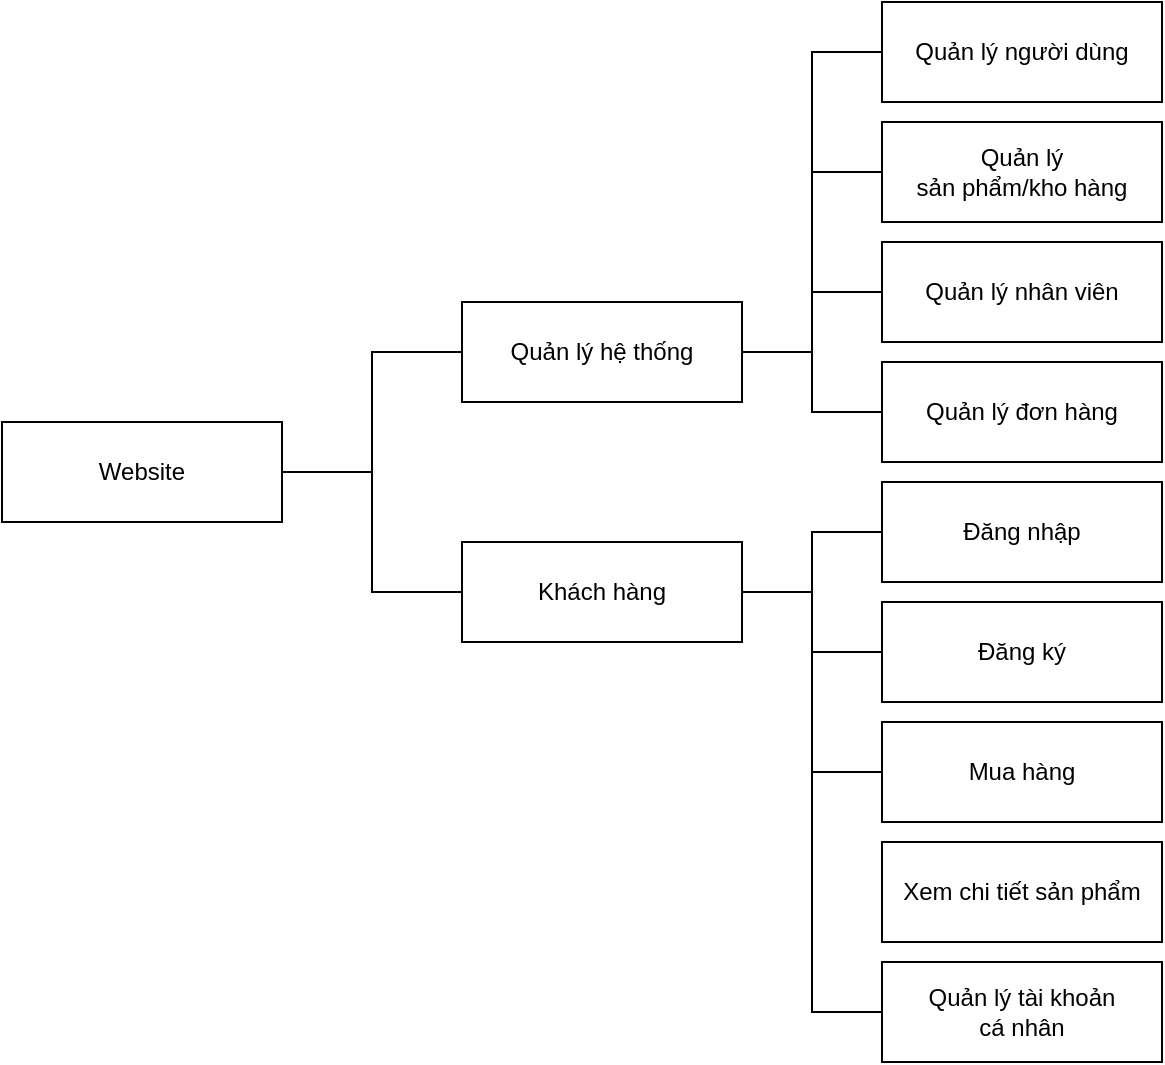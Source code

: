 <mxfile version="24.2.8" type="device" pages="3">
  <diagram name="Trang-1" id="8RCWZLDX7yIvCZntO1Pm">
    <mxGraphModel dx="1434" dy="780" grid="1" gridSize="10" guides="1" tooltips="1" connect="1" arrows="1" fold="1" page="1" pageScale="1" pageWidth="827" pageHeight="1169" math="0" shadow="0">
      <root>
        <mxCell id="0" />
        <mxCell id="1" parent="0" />
        <mxCell id="gC_cR8cKo6qcBt6G3Y6X-1" value="Website" style="rounded=0;whiteSpace=wrap;html=1;" vertex="1" parent="1">
          <mxGeometry x="60" y="300" width="140" height="50" as="geometry" />
        </mxCell>
        <mxCell id="gC_cR8cKo6qcBt6G3Y6X-2" value="" style="endArrow=none;html=1;rounded=0;exitX=1;exitY=0.5;exitDx=0;exitDy=0;edgeStyle=orthogonalEdgeStyle;entryX=0;entryY=0.5;entryDx=0;entryDy=0;" edge="1" parent="1" source="gC_cR8cKo6qcBt6G3Y6X-1" target="gC_cR8cKo6qcBt6G3Y6X-4">
          <mxGeometry width="50" height="50" relative="1" as="geometry">
            <mxPoint x="390" y="430" as="sourcePoint" />
            <mxPoint x="440" y="380" as="targetPoint" />
          </mxGeometry>
        </mxCell>
        <mxCell id="gC_cR8cKo6qcBt6G3Y6X-4" value="Quản lý hệ thống" style="rounded=0;whiteSpace=wrap;html=1;" vertex="1" parent="1">
          <mxGeometry x="290" y="240" width="140" height="50" as="geometry" />
        </mxCell>
        <mxCell id="gC_cR8cKo6qcBt6G3Y6X-5" value="Khách hàng" style="rounded=0;whiteSpace=wrap;html=1;" vertex="1" parent="1">
          <mxGeometry x="290" y="360" width="140" height="50" as="geometry" />
        </mxCell>
        <mxCell id="gC_cR8cKo6qcBt6G3Y6X-7" value="" style="endArrow=none;html=1;rounded=0;exitX=1;exitY=0.5;exitDx=0;exitDy=0;edgeStyle=orthogonalEdgeStyle;entryX=0;entryY=0.5;entryDx=0;entryDy=0;" edge="1" parent="1" source="gC_cR8cKo6qcBt6G3Y6X-1" target="gC_cR8cKo6qcBt6G3Y6X-5">
          <mxGeometry width="50" height="50" relative="1" as="geometry">
            <mxPoint x="190" y="440" as="sourcePoint" />
            <mxPoint x="280" y="370" as="targetPoint" />
          </mxGeometry>
        </mxCell>
        <mxCell id="gC_cR8cKo6qcBt6G3Y6X-9" value="Quản lý người dùng" style="rounded=0;whiteSpace=wrap;html=1;" vertex="1" parent="1">
          <mxGeometry x="500" y="90" width="140" height="50" as="geometry" />
        </mxCell>
        <mxCell id="gC_cR8cKo6qcBt6G3Y6X-10" value="Quản lý&lt;div&gt;sản phẩm/kho hàng&lt;/div&gt;" style="rounded=0;whiteSpace=wrap;html=1;" vertex="1" parent="1">
          <mxGeometry x="500" y="150" width="140" height="50" as="geometry" />
        </mxCell>
        <mxCell id="gC_cR8cKo6qcBt6G3Y6X-11" value="Quản lý nhân viên" style="rounded=0;whiteSpace=wrap;html=1;" vertex="1" parent="1">
          <mxGeometry x="500" y="210" width="140" height="50" as="geometry" />
        </mxCell>
        <mxCell id="gC_cR8cKo6qcBt6G3Y6X-12" value="Quản lý đơn hàng" style="rounded=0;whiteSpace=wrap;html=1;" vertex="1" parent="1">
          <mxGeometry x="500" y="270" width="140" height="50" as="geometry" />
        </mxCell>
        <mxCell id="gC_cR8cKo6qcBt6G3Y6X-13" value="" style="endArrow=none;html=1;rounded=0;exitX=1;exitY=0.5;exitDx=0;exitDy=0;edgeStyle=orthogonalEdgeStyle;entryX=0;entryY=0.5;entryDx=0;entryDy=0;" edge="1" parent="1" source="gC_cR8cKo6qcBt6G3Y6X-4" target="gC_cR8cKo6qcBt6G3Y6X-9">
          <mxGeometry width="50" height="50" relative="1" as="geometry">
            <mxPoint x="250" y="210" as="sourcePoint" />
            <mxPoint x="340" y="150" as="targetPoint" />
          </mxGeometry>
        </mxCell>
        <mxCell id="gC_cR8cKo6qcBt6G3Y6X-14" value="" style="endArrow=none;html=1;rounded=0;exitX=1;exitY=0.5;exitDx=0;exitDy=0;edgeStyle=orthogonalEdgeStyle;entryX=0;entryY=0.5;entryDx=0;entryDy=0;" edge="1" parent="1" source="gC_cR8cKo6qcBt6G3Y6X-4" target="gC_cR8cKo6qcBt6G3Y6X-10">
          <mxGeometry width="50" height="50" relative="1" as="geometry">
            <mxPoint x="379" y="250" as="sourcePoint" />
            <mxPoint x="449" y="70" as="targetPoint" />
          </mxGeometry>
        </mxCell>
        <mxCell id="gC_cR8cKo6qcBt6G3Y6X-15" value="" style="endArrow=none;html=1;rounded=0;exitX=1;exitY=0.5;exitDx=0;exitDy=0;edgeStyle=orthogonalEdgeStyle;entryX=0;entryY=0.5;entryDx=0;entryDy=0;" edge="1" parent="1" source="gC_cR8cKo6qcBt6G3Y6X-4" target="gC_cR8cKo6qcBt6G3Y6X-11">
          <mxGeometry width="50" height="50" relative="1" as="geometry">
            <mxPoint x="530" y="510" as="sourcePoint" />
            <mxPoint x="600" y="330" as="targetPoint" />
          </mxGeometry>
        </mxCell>
        <mxCell id="gC_cR8cKo6qcBt6G3Y6X-16" value="" style="endArrow=none;html=1;rounded=0;exitX=1;exitY=0.5;exitDx=0;exitDy=0;edgeStyle=orthogonalEdgeStyle;entryX=0;entryY=0.5;entryDx=0;entryDy=0;" edge="1" parent="1" source="gC_cR8cKo6qcBt6G3Y6X-4" target="gC_cR8cKo6qcBt6G3Y6X-12">
          <mxGeometry width="50" height="50" relative="1" as="geometry">
            <mxPoint x="450" y="400" as="sourcePoint" />
            <mxPoint x="520" y="340" as="targetPoint" />
          </mxGeometry>
        </mxCell>
        <mxCell id="gC_cR8cKo6qcBt6G3Y6X-17" value="Đăng nhập" style="rounded=0;whiteSpace=wrap;html=1;" vertex="1" parent="1">
          <mxGeometry x="500" y="330" width="140" height="50" as="geometry" />
        </mxCell>
        <mxCell id="gC_cR8cKo6qcBt6G3Y6X-18" value="Đăng ký" style="rounded=0;whiteSpace=wrap;html=1;" vertex="1" parent="1">
          <mxGeometry x="500" y="390" width="140" height="50" as="geometry" />
        </mxCell>
        <mxCell id="gC_cR8cKo6qcBt6G3Y6X-19" value="Mua hàng" style="rounded=0;whiteSpace=wrap;html=1;" vertex="1" parent="1">
          <mxGeometry x="500" y="450" width="140" height="50" as="geometry" />
        </mxCell>
        <mxCell id="gC_cR8cKo6qcBt6G3Y6X-20" value="Xem chi tiết sản phẩm" style="rounded=0;whiteSpace=wrap;html=1;" vertex="1" parent="1">
          <mxGeometry x="500" y="510" width="140" height="50" as="geometry" />
        </mxCell>
        <mxCell id="gC_cR8cKo6qcBt6G3Y6X-21" value="Quản lý tài khoản&lt;div&gt;cá nhân&lt;/div&gt;" style="rounded=0;whiteSpace=wrap;html=1;" vertex="1" parent="1">
          <mxGeometry x="500" y="570" width="140" height="50" as="geometry" />
        </mxCell>
        <mxCell id="gC_cR8cKo6qcBt6G3Y6X-22" value="" style="endArrow=none;html=1;rounded=0;exitX=1;exitY=0.5;exitDx=0;exitDy=0;edgeStyle=orthogonalEdgeStyle;entryX=0;entryY=0.5;entryDx=0;entryDy=0;" edge="1" parent="1" source="gC_cR8cKo6qcBt6G3Y6X-5" target="gC_cR8cKo6qcBt6G3Y6X-21">
          <mxGeometry width="50" height="50" relative="1" as="geometry">
            <mxPoint x="379" y="580" as="sourcePoint" />
            <mxPoint x="449" y="580" as="targetPoint" />
          </mxGeometry>
        </mxCell>
        <mxCell id="gC_cR8cKo6qcBt6G3Y6X-23" value="" style="endArrow=none;html=1;rounded=0;exitX=1;exitY=0.5;exitDx=0;exitDy=0;edgeStyle=orthogonalEdgeStyle;entryX=0;entryY=0.5;entryDx=0;entryDy=0;" edge="1" parent="1" source="gC_cR8cKo6qcBt6G3Y6X-5" target="gC_cR8cKo6qcBt6G3Y6X-19">
          <mxGeometry width="50" height="50" relative="1" as="geometry">
            <mxPoint x="370" y="400" as="sourcePoint" />
            <mxPoint x="440" y="640" as="targetPoint" />
          </mxGeometry>
        </mxCell>
        <mxCell id="gC_cR8cKo6qcBt6G3Y6X-26" value="" style="endArrow=none;html=1;rounded=0;exitX=1;exitY=0.5;exitDx=0;exitDy=0;edgeStyle=orthogonalEdgeStyle;entryX=0;entryY=0.5;entryDx=0;entryDy=0;" edge="1" parent="1" source="gC_cR8cKo6qcBt6G3Y6X-5" target="gC_cR8cKo6qcBt6G3Y6X-18">
          <mxGeometry width="50" height="50" relative="1" as="geometry">
            <mxPoint x="325" y="410" as="sourcePoint" />
            <mxPoint x="395" y="530" as="targetPoint" />
          </mxGeometry>
        </mxCell>
        <mxCell id="gC_cR8cKo6qcBt6G3Y6X-27" value="" style="endArrow=none;html=1;rounded=0;edgeStyle=orthogonalEdgeStyle;entryX=0;entryY=0.5;entryDx=0;entryDy=0;exitX=1;exitY=0.5;exitDx=0;exitDy=0;" edge="1" parent="1" source="gC_cR8cKo6qcBt6G3Y6X-5" target="gC_cR8cKo6qcBt6G3Y6X-17">
          <mxGeometry width="50" height="50" relative="1" as="geometry">
            <mxPoint x="520" y="330" as="sourcePoint" />
            <mxPoint x="430" y="520" as="targetPoint" />
          </mxGeometry>
        </mxCell>
      </root>
    </mxGraphModel>
  </diagram>
  <diagram id="KPmybGwrDlU28YHo814F" name="Trang-2">
    <mxGraphModel dx="1434" dy="780" grid="1" gridSize="10" guides="1" tooltips="1" connect="1" arrows="1" fold="1" page="1" pageScale="1" pageWidth="827" pageHeight="1169" math="0" shadow="0">
      <root>
        <mxCell id="0" />
        <mxCell id="1" parent="0" />
        <mxCell id="Ucoc956_RpenvGRoWMO--7" style="edgeStyle=orthogonalEdgeStyle;rounded=0;orthogonalLoop=1;jettySize=auto;html=1;" edge="1" parent="1" source="Ucoc956_RpenvGRoWMO--1" target="Ucoc956_RpenvGRoWMO--6">
          <mxGeometry relative="1" as="geometry" />
        </mxCell>
        <mxCell id="Ucoc956_RpenvGRoWMO--18" style="rounded=0;orthogonalLoop=1;jettySize=auto;html=1;" edge="1" parent="1" source="Ucoc956_RpenvGRoWMO--1" target="Ucoc956_RpenvGRoWMO--9">
          <mxGeometry relative="1" as="geometry" />
        </mxCell>
        <mxCell id="Ucoc956_RpenvGRoWMO--1" value="Admin" style="shape=umlActor;verticalLabelPosition=bottom;verticalAlign=top;html=1;outlineConnect=0;" vertex="1" parent="1">
          <mxGeometry x="90" y="330" width="30" height="60" as="geometry" />
        </mxCell>
        <mxCell id="Ucoc956_RpenvGRoWMO--6" value="Đăng nhập" style="ellipse;whiteSpace=wrap;html=1;" vertex="1" parent="1">
          <mxGeometry x="440" y="330" width="120" height="60" as="geometry" />
        </mxCell>
        <mxCell id="Ucoc956_RpenvGRoWMO--8" value="Quản lý người dùng" style="ellipse;whiteSpace=wrap;html=1;" vertex="1" parent="1">
          <mxGeometry x="190" y="160" width="120" height="60" as="geometry" />
        </mxCell>
        <mxCell id="Ucoc956_RpenvGRoWMO--9" value="Quản lý&lt;div&gt;sản phẩm/kho hàng&lt;/div&gt;" style="ellipse;whiteSpace=wrap;html=1;" vertex="1" parent="1">
          <mxGeometry x="200" y="270" width="120" height="60" as="geometry" />
        </mxCell>
        <mxCell id="Ucoc956_RpenvGRoWMO--10" value="Quản lý đơn hàng" style="ellipse;whiteSpace=wrap;html=1;" vertex="1" parent="1">
          <mxGeometry x="210" y="380" width="120" height="60" as="geometry" />
        </mxCell>
        <mxCell id="Ucoc956_RpenvGRoWMO--11" value="Quản lý nhân viên" style="ellipse;whiteSpace=wrap;html=1;" vertex="1" parent="1">
          <mxGeometry x="190" y="480" width="120" height="60" as="geometry" />
        </mxCell>
        <mxCell id="Ucoc956_RpenvGRoWMO--13" value="" style="endArrow=none;dashed=1;html=1;rounded=0;startArrow=open;startFill=0;" edge="1" parent="1" source="Ucoc956_RpenvGRoWMO--6" target="Ucoc956_RpenvGRoWMO--10">
          <mxGeometry width="50" height="50" relative="1" as="geometry">
            <mxPoint x="389" y="520" as="sourcePoint" />
            <mxPoint x="439" y="470" as="targetPoint" />
          </mxGeometry>
        </mxCell>
        <mxCell id="Ucoc956_RpenvGRoWMO--29" value="&lt;span style=&quot;font-size: 13px;&quot;&gt;&amp;lt;include&amp;gt;&lt;/span&gt;" style="edgeLabel;html=1;align=center;verticalAlign=middle;resizable=0;points=[];" vertex="1" connectable="0" parent="Ucoc956_RpenvGRoWMO--13">
          <mxGeometry x="0.254" y="1" relative="1" as="geometry">
            <mxPoint y="1" as="offset" />
          </mxGeometry>
        </mxCell>
        <mxCell id="Ucoc956_RpenvGRoWMO--14" value="" style="endArrow=none;dashed=1;html=1;rounded=0;startArrow=open;startFill=0;" edge="1" parent="1" source="Ucoc956_RpenvGRoWMO--6" target="Ucoc956_RpenvGRoWMO--11">
          <mxGeometry width="50" height="50" relative="1" as="geometry">
            <mxPoint x="413.87" y="489.69" as="sourcePoint" />
            <mxPoint x="353.87" y="531.69" as="targetPoint" />
          </mxGeometry>
        </mxCell>
        <mxCell id="Ucoc956_RpenvGRoWMO--27" value="&lt;span style=&quot;font-size: 13px;&quot;&gt;&amp;lt;include&amp;gt;&lt;/span&gt;" style="edgeLabel;html=1;align=center;verticalAlign=middle;resizable=0;points=[];" vertex="1" connectable="0" parent="Ucoc956_RpenvGRoWMO--14">
          <mxGeometry x="-0.405" y="4" relative="1" as="geometry">
            <mxPoint y="-1" as="offset" />
          </mxGeometry>
        </mxCell>
        <mxCell id="Ucoc956_RpenvGRoWMO--15" value="" style="endArrow=none;dashed=1;html=1;rounded=0;startArrow=open;startFill=0;" edge="1" parent="1" source="Ucoc956_RpenvGRoWMO--6" target="Ucoc956_RpenvGRoWMO--8">
          <mxGeometry width="50" height="50" relative="1" as="geometry">
            <mxPoint x="536.17" y="160.17" as="sourcePoint" />
            <mxPoint x="440.17" y="256.17" as="targetPoint" />
          </mxGeometry>
        </mxCell>
        <mxCell id="Ucoc956_RpenvGRoWMO--24" value="&lt;font style=&quot;font-size: 13px;&quot;&gt;&amp;lt;include&amp;gt;&lt;/font&gt;" style="edgeLabel;html=1;align=center;verticalAlign=middle;resizable=0;points=[];" vertex="1" connectable="0" parent="Ucoc956_RpenvGRoWMO--15">
          <mxGeometry x="0.196" y="-3" relative="1" as="geometry">
            <mxPoint as="offset" />
          </mxGeometry>
        </mxCell>
        <mxCell id="Ucoc956_RpenvGRoWMO--16" value="" style="endArrow=none;dashed=1;html=1;rounded=0;startArrow=open;startFill=0;" edge="1" parent="1" source="Ucoc956_RpenvGRoWMO--6" target="Ucoc956_RpenvGRoWMO--9">
          <mxGeometry width="50" height="50" relative="1" as="geometry">
            <mxPoint x="576.17" y="383.83" as="sourcePoint" />
            <mxPoint x="480.17" y="479.83" as="targetPoint" />
          </mxGeometry>
        </mxCell>
        <mxCell id="Ucoc956_RpenvGRoWMO--26" value="&lt;span style=&quot;font-size: 13px;&quot;&gt;&amp;lt;include&amp;gt;&lt;/span&gt;" style="edgeLabel;html=1;align=center;verticalAlign=middle;resizable=0;points=[];" vertex="1" connectable="0" parent="Ucoc956_RpenvGRoWMO--16">
          <mxGeometry x="-0.021" y="-1" relative="1" as="geometry">
            <mxPoint as="offset" />
          </mxGeometry>
        </mxCell>
        <mxCell id="Ucoc956_RpenvGRoWMO--19" style="rounded=0;orthogonalLoop=1;jettySize=auto;html=1;" edge="1" parent="1" source="Ucoc956_RpenvGRoWMO--1" target="Ucoc956_RpenvGRoWMO--11">
          <mxGeometry relative="1" as="geometry">
            <mxPoint x="50" y="605.63" as="sourcePoint" />
            <mxPoint x="143" y="569.63" as="targetPoint" />
          </mxGeometry>
        </mxCell>
        <mxCell id="Ucoc956_RpenvGRoWMO--20" style="rounded=0;orthogonalLoop=1;jettySize=auto;html=1;" edge="1" parent="1" source="Ucoc956_RpenvGRoWMO--1" target="Ucoc956_RpenvGRoWMO--10">
          <mxGeometry relative="1" as="geometry">
            <mxPoint x="50" y="420.48" as="sourcePoint" />
            <mxPoint x="154" y="527.48" as="targetPoint" />
          </mxGeometry>
        </mxCell>
        <mxCell id="Ucoc956_RpenvGRoWMO--21" style="rounded=0;orthogonalLoop=1;jettySize=auto;html=1;" edge="1" parent="1" source="Ucoc956_RpenvGRoWMO--1" target="Ucoc956_RpenvGRoWMO--8">
          <mxGeometry relative="1" as="geometry">
            <mxPoint x="70" y="285.63" as="sourcePoint" />
            <mxPoint x="163" y="249.63" as="targetPoint" />
          </mxGeometry>
        </mxCell>
        <mxCell id="Ucoc956_RpenvGRoWMO--40" style="rounded=0;orthogonalLoop=1;jettySize=auto;html=1;" edge="1" parent="1" source="Ucoc956_RpenvGRoWMO--30" target="Ucoc956_RpenvGRoWMO--37">
          <mxGeometry relative="1" as="geometry" />
        </mxCell>
        <mxCell id="Ucoc956_RpenvGRoWMO--30" value="Actor" style="shape=umlActor;verticalLabelPosition=bottom;verticalAlign=top;html=1;outlineConnect=0;" vertex="1" parent="1">
          <mxGeometry x="960" y="330" width="30" height="60" as="geometry" />
        </mxCell>
        <mxCell id="Ucoc956_RpenvGRoWMO--32" value="Đăng nhập" style="ellipse;whiteSpace=wrap;html=1;" vertex="1" parent="1">
          <mxGeometry x="790" y="480" width="120" height="60" as="geometry" />
        </mxCell>
        <mxCell id="Ucoc956_RpenvGRoWMO--33" value="Đăng ký" style="ellipse;whiteSpace=wrap;html=1;" vertex="1" parent="1">
          <mxGeometry x="680" y="570" width="120" height="60" as="geometry" />
        </mxCell>
        <mxCell id="Ucoc956_RpenvGRoWMO--34" value="" style="endArrow=none;dashed=1;html=1;rounded=0;startArrow=open;startFill=0;exitX=0.642;exitY=0.067;exitDx=0;exitDy=0;exitPerimeter=0;" edge="1" parent="1" source="Ucoc956_RpenvGRoWMO--33" target="Ucoc956_RpenvGRoWMO--32">
          <mxGeometry width="50" height="50" relative="1" as="geometry">
            <mxPoint x="723.0" y="410" as="sourcePoint" />
            <mxPoint x="550.0" y="514" as="targetPoint" />
          </mxGeometry>
        </mxCell>
        <mxCell id="Ucoc956_RpenvGRoWMO--35" value="&lt;span style=&quot;font-size: 13px;&quot;&gt;&amp;lt;include&amp;gt;&lt;/span&gt;" style="edgeLabel;html=1;align=center;verticalAlign=middle;resizable=0;points=[];" vertex="1" connectable="0" parent="Ucoc956_RpenvGRoWMO--34">
          <mxGeometry x="-0.405" y="4" relative="1" as="geometry">
            <mxPoint x="18" y="-9" as="offset" />
          </mxGeometry>
        </mxCell>
        <mxCell id="Ucoc956_RpenvGRoWMO--36" style="rounded=0;orthogonalLoop=1;jettySize=auto;html=1;" edge="1" parent="1" source="Ucoc956_RpenvGRoWMO--30" target="Ucoc956_RpenvGRoWMO--32">
          <mxGeometry relative="1" as="geometry">
            <mxPoint x="730" y="409.5" as="sourcePoint" />
            <mxPoint x="1050" y="409.5" as="targetPoint" />
          </mxGeometry>
        </mxCell>
        <mxCell id="Ucoc956_RpenvGRoWMO--37" value="Mua hàng" style="ellipse;whiteSpace=wrap;html=1;" vertex="1" parent="1">
          <mxGeometry x="780" y="360" width="120" height="60" as="geometry" />
        </mxCell>
        <mxCell id="Ucoc956_RpenvGRoWMO--38" value="Xem chi tiết&lt;div&gt;sản phẩm&lt;/div&gt;" style="ellipse;whiteSpace=wrap;html=1;" vertex="1" parent="1">
          <mxGeometry x="770" y="240" width="120" height="60" as="geometry" />
        </mxCell>
        <mxCell id="Ucoc956_RpenvGRoWMO--39" value="Quản lý&lt;div&gt;tài khoản cá nhân&lt;/div&gt;" style="ellipse;whiteSpace=wrap;html=1;" vertex="1" parent="1">
          <mxGeometry x="640" y="300" width="120" height="60" as="geometry" />
        </mxCell>
        <mxCell id="Ucoc956_RpenvGRoWMO--41" style="rounded=0;orthogonalLoop=1;jettySize=auto;html=1;" edge="1" parent="1" source="Ucoc956_RpenvGRoWMO--30" target="Ucoc956_RpenvGRoWMO--38">
          <mxGeometry relative="1" as="geometry">
            <mxPoint x="963.24" y="300.43" as="sourcePoint" />
            <mxPoint x="860.24" y="317.43" as="targetPoint" />
          </mxGeometry>
        </mxCell>
        <mxCell id="Ucoc956_RpenvGRoWMO--42" style="rounded=0;orthogonalLoop=1;jettySize=auto;html=1;" edge="1" parent="1" source="Ucoc956_RpenvGRoWMO--30" target="Ucoc956_RpenvGRoWMO--39">
          <mxGeometry relative="1" as="geometry">
            <mxPoint x="1007" y="302.08" as="sourcePoint" />
            <mxPoint x="880" y="240.08" as="targetPoint" />
          </mxGeometry>
        </mxCell>
        <mxCell id="Ucoc956_RpenvGRoWMO--44" value="" style="endArrow=none;dashed=1;html=1;rounded=0;startArrow=open;startFill=0;" edge="1" parent="1" source="Ucoc956_RpenvGRoWMO--32" target="Ucoc956_RpenvGRoWMO--37">
          <mxGeometry width="50" height="50" relative="1" as="geometry">
            <mxPoint x="789.52" y="390" as="sourcePoint" />
            <mxPoint x="616.52" y="494" as="targetPoint" />
          </mxGeometry>
        </mxCell>
        <mxCell id="Ucoc956_RpenvGRoWMO--45" value="&lt;span style=&quot;font-size: 13px;&quot;&gt;&amp;lt;include&amp;gt;&lt;/span&gt;" style="edgeLabel;html=1;align=center;verticalAlign=middle;resizable=0;points=[];" vertex="1" connectable="0" parent="Ucoc956_RpenvGRoWMO--44">
          <mxGeometry x="-0.405" y="4" relative="1" as="geometry">
            <mxPoint x="-6" y="-24" as="offset" />
          </mxGeometry>
        </mxCell>
        <mxCell id="Ucoc956_RpenvGRoWMO--46" value="" style="endArrow=none;dashed=1;html=1;rounded=0;startArrow=open;startFill=0;" edge="1" parent="1" source="Ucoc956_RpenvGRoWMO--32" target="Ucoc956_RpenvGRoWMO--39">
          <mxGeometry width="50" height="50" relative="1" as="geometry">
            <mxPoint x="735.5" y="480.03" as="sourcePoint" />
            <mxPoint x="729.5" y="420.03" as="targetPoint" />
          </mxGeometry>
        </mxCell>
        <mxCell id="Ucoc956_RpenvGRoWMO--47" value="&lt;span style=&quot;font-size: 13px;&quot;&gt;&amp;lt;include&amp;gt;&lt;/span&gt;" style="edgeLabel;html=1;align=center;verticalAlign=middle;resizable=0;points=[];" vertex="1" connectable="0" parent="Ucoc956_RpenvGRoWMO--46">
          <mxGeometry x="-0.405" y="4" relative="1" as="geometry">
            <mxPoint x="-6" y="-24" as="offset" />
          </mxGeometry>
        </mxCell>
      </root>
    </mxGraphModel>
  </diagram>
  <diagram id="6-FP8SL0POXYvnyLqCaq" name="Trang-3">
    <mxGraphModel dx="1434" dy="1949" grid="1" gridSize="10" guides="1" tooltips="1" connect="1" arrows="1" fold="1" page="1" pageScale="1" pageWidth="827" pageHeight="1169" math="0" shadow="0">
      <root>
        <mxCell id="0" />
        <mxCell id="1" parent="0" />
        <mxCell id="41JamVcmdNaZfCYakdny-1" style="edgeStyle=orthogonalEdgeStyle;rounded=0;orthogonalLoop=1;jettySize=auto;html=1;" edge="1" parent="1" source="41JamVcmdNaZfCYakdny-3" target="41JamVcmdNaZfCYakdny-4">
          <mxGeometry relative="1" as="geometry" />
        </mxCell>
        <mxCell id="41JamVcmdNaZfCYakdny-2" style="rounded=0;orthogonalLoop=1;jettySize=auto;html=1;" edge="1" parent="1" source="41JamVcmdNaZfCYakdny-3" target="41JamVcmdNaZfCYakdny-6">
          <mxGeometry relative="1" as="geometry" />
        </mxCell>
        <mxCell id="41JamVcmdNaZfCYakdny-3" value="Admin" style="shape=umlActor;verticalLabelPosition=bottom;verticalAlign=top;html=1;outlineConnect=0;" vertex="1" parent="1">
          <mxGeometry x="90" y="330" width="30" height="60" as="geometry" />
        </mxCell>
        <mxCell id="41JamVcmdNaZfCYakdny-4" value="Đăng nhập" style="ellipse;whiteSpace=wrap;html=1;" vertex="1" parent="1">
          <mxGeometry x="680" y="330" width="120" height="60" as="geometry" />
        </mxCell>
        <mxCell id="41JamVcmdNaZfCYakdny-5" value="Quản lý người dùng" style="ellipse;whiteSpace=wrap;html=1;" vertex="1" parent="1">
          <mxGeometry x="220" y="100" width="120" height="60" as="geometry" />
        </mxCell>
        <mxCell id="41JamVcmdNaZfCYakdny-6" value="Quản lý&lt;div&gt;sản phẩm/kho hàng&lt;/div&gt;" style="ellipse;whiteSpace=wrap;html=1;" vertex="1" parent="1">
          <mxGeometry x="264" y="180" width="120" height="60" as="geometry" />
        </mxCell>
        <mxCell id="41JamVcmdNaZfCYakdny-7" value="Quản lý đơn hàng" style="ellipse;whiteSpace=wrap;html=1;" vertex="1" parent="1">
          <mxGeometry x="295" y="490" width="120" height="60" as="geometry" />
        </mxCell>
        <mxCell id="41JamVcmdNaZfCYakdny-8" value="Quản lý nhân viên" style="ellipse;whiteSpace=wrap;html=1;" vertex="1" parent="1">
          <mxGeometry x="278" y="570" width="120" height="60" as="geometry" />
        </mxCell>
        <mxCell id="41JamVcmdNaZfCYakdny-9" value="" style="endArrow=none;dashed=1;html=1;rounded=0;startArrow=open;startFill=0;" edge="1" parent="1" source="41JamVcmdNaZfCYakdny-4" target="41JamVcmdNaZfCYakdny-7">
          <mxGeometry width="50" height="50" relative="1" as="geometry">
            <mxPoint x="389" y="520" as="sourcePoint" />
            <mxPoint x="439" y="470" as="targetPoint" />
          </mxGeometry>
        </mxCell>
        <mxCell id="41JamVcmdNaZfCYakdny-10" value="&lt;span style=&quot;font-size: 13px;&quot;&gt;&amp;lt;include&amp;gt;&lt;/span&gt;" style="edgeLabel;html=1;align=center;verticalAlign=middle;resizable=0;points=[];" vertex="1" connectable="0" parent="41JamVcmdNaZfCYakdny-9">
          <mxGeometry x="0.254" y="1" relative="1" as="geometry">
            <mxPoint y="1" as="offset" />
          </mxGeometry>
        </mxCell>
        <mxCell id="41JamVcmdNaZfCYakdny-11" value="" style="endArrow=none;dashed=1;html=1;rounded=0;startArrow=open;startFill=0;" edge="1" parent="1" source="41JamVcmdNaZfCYakdny-4" target="41JamVcmdNaZfCYakdny-8">
          <mxGeometry width="50" height="50" relative="1" as="geometry">
            <mxPoint x="413.87" y="489.69" as="sourcePoint" />
            <mxPoint x="353.87" y="531.69" as="targetPoint" />
          </mxGeometry>
        </mxCell>
        <mxCell id="41JamVcmdNaZfCYakdny-12" value="&lt;span style=&quot;font-size: 13px;&quot;&gt;&amp;lt;include&amp;gt;&lt;/span&gt;" style="edgeLabel;html=1;align=center;verticalAlign=middle;resizable=0;points=[];" vertex="1" connectable="0" parent="41JamVcmdNaZfCYakdny-11">
          <mxGeometry x="-0.405" y="4" relative="1" as="geometry">
            <mxPoint y="-1" as="offset" />
          </mxGeometry>
        </mxCell>
        <mxCell id="41JamVcmdNaZfCYakdny-13" value="" style="endArrow=none;dashed=1;html=1;rounded=0;startArrow=open;startFill=0;" edge="1" parent="1" source="41JamVcmdNaZfCYakdny-4" target="41JamVcmdNaZfCYakdny-5">
          <mxGeometry width="50" height="50" relative="1" as="geometry">
            <mxPoint x="536.17" y="160.17" as="sourcePoint" />
            <mxPoint x="440.17" y="256.17" as="targetPoint" />
          </mxGeometry>
        </mxCell>
        <mxCell id="41JamVcmdNaZfCYakdny-14" value="&lt;font style=&quot;font-size: 13px;&quot;&gt;&amp;lt;include&amp;gt;&lt;/font&gt;" style="edgeLabel;html=1;align=center;verticalAlign=middle;resizable=0;points=[];" vertex="1" connectable="0" parent="41JamVcmdNaZfCYakdny-13">
          <mxGeometry x="0.196" y="-3" relative="1" as="geometry">
            <mxPoint as="offset" />
          </mxGeometry>
        </mxCell>
        <mxCell id="41JamVcmdNaZfCYakdny-15" value="" style="endArrow=none;dashed=1;html=1;rounded=0;startArrow=open;startFill=0;" edge="1" parent="1" source="41JamVcmdNaZfCYakdny-4" target="41JamVcmdNaZfCYakdny-6">
          <mxGeometry width="50" height="50" relative="1" as="geometry">
            <mxPoint x="576.17" y="383.83" as="sourcePoint" />
            <mxPoint x="480.17" y="479.83" as="targetPoint" />
          </mxGeometry>
        </mxCell>
        <mxCell id="41JamVcmdNaZfCYakdny-16" value="&lt;span style=&quot;font-size: 13px;&quot;&gt;&amp;lt;include&amp;gt;&lt;/span&gt;" style="edgeLabel;html=1;align=center;verticalAlign=middle;resizable=0;points=[];" vertex="1" connectable="0" parent="41JamVcmdNaZfCYakdny-15">
          <mxGeometry x="-0.021" y="-1" relative="1" as="geometry">
            <mxPoint as="offset" />
          </mxGeometry>
        </mxCell>
        <mxCell id="41JamVcmdNaZfCYakdny-17" style="rounded=0;orthogonalLoop=1;jettySize=auto;html=1;" edge="1" parent="1" source="41JamVcmdNaZfCYakdny-3" target="41JamVcmdNaZfCYakdny-8">
          <mxGeometry relative="1" as="geometry">
            <mxPoint x="50" y="605.63" as="sourcePoint" />
            <mxPoint x="143" y="569.63" as="targetPoint" />
          </mxGeometry>
        </mxCell>
        <mxCell id="41JamVcmdNaZfCYakdny-18" style="rounded=0;orthogonalLoop=1;jettySize=auto;html=1;" edge="1" parent="1" source="41JamVcmdNaZfCYakdny-3" target="41JamVcmdNaZfCYakdny-7">
          <mxGeometry relative="1" as="geometry">
            <mxPoint x="50" y="420.48" as="sourcePoint" />
            <mxPoint x="154" y="527.48" as="targetPoint" />
          </mxGeometry>
        </mxCell>
        <mxCell id="41JamVcmdNaZfCYakdny-19" style="rounded=0;orthogonalLoop=1;jettySize=auto;html=1;" edge="1" parent="1" source="41JamVcmdNaZfCYakdny-3" target="41JamVcmdNaZfCYakdny-5">
          <mxGeometry relative="1" as="geometry">
            <mxPoint x="70" y="285.63" as="sourcePoint" />
            <mxPoint x="163" y="249.63" as="targetPoint" />
          </mxGeometry>
        </mxCell>
        <mxCell id="41JamVcmdNaZfCYakdny-21" value="Thêm" style="ellipse;whiteSpace=wrap;html=1;" vertex="1" parent="1">
          <mxGeometry x="230" y="290" width="80" height="40" as="geometry" />
        </mxCell>
        <mxCell id="41JamVcmdNaZfCYakdny-22" value="Sửa" style="ellipse;whiteSpace=wrap;html=1;" vertex="1" parent="1">
          <mxGeometry x="320" y="310" width="80" height="40" as="geometry" />
        </mxCell>
        <mxCell id="41JamVcmdNaZfCYakdny-23" value="Xóa" style="ellipse;whiteSpace=wrap;html=1;" vertex="1" parent="1">
          <mxGeometry x="394" y="270" width="80" height="40" as="geometry" />
        </mxCell>
        <mxCell id="41JamVcmdNaZfCYakdny-26" value="Thêm" style="ellipse;whiteSpace=wrap;html=1;" vertex="1" parent="1">
          <mxGeometry x="240" y="370" width="80" height="40" as="geometry" />
        </mxCell>
        <mxCell id="41JamVcmdNaZfCYakdny-29" value="Sửa" style="ellipse;whiteSpace=wrap;html=1;" vertex="1" parent="1">
          <mxGeometry x="344" y="370" width="80" height="40" as="geometry" />
        </mxCell>
        <mxCell id="41JamVcmdNaZfCYakdny-30" value="Xóa" style="ellipse;whiteSpace=wrap;html=1;" vertex="1" parent="1">
          <mxGeometry x="430" y="390" width="80" height="40" as="geometry" />
        </mxCell>
        <mxCell id="41JamVcmdNaZfCYakdny-31" value="" style="endArrow=none;dashed=1;html=1;rounded=0;startArrow=open;startFill=0;" edge="1" parent="1" source="41JamVcmdNaZfCYakdny-7" target="41JamVcmdNaZfCYakdny-30">
          <mxGeometry width="50" height="50" relative="1" as="geometry">
            <mxPoint x="787.62" y="501.27" as="sourcePoint" />
            <mxPoint x="469.62" y="667.27" as="targetPoint" />
          </mxGeometry>
        </mxCell>
        <mxCell id="41JamVcmdNaZfCYakdny-32" value="&lt;span style=&quot;font-size: 13px;&quot;&gt;&amp;lt;extend&amp;gt;&lt;/span&gt;" style="edgeLabel;html=1;align=center;verticalAlign=middle;resizable=0;points=[];" vertex="1" connectable="0" parent="41JamVcmdNaZfCYakdny-31">
          <mxGeometry x="0.254" y="1" relative="1" as="geometry">
            <mxPoint y="1" as="offset" />
          </mxGeometry>
        </mxCell>
        <mxCell id="41JamVcmdNaZfCYakdny-33" value="" style="endArrow=none;dashed=1;html=1;rounded=0;startArrow=open;startFill=0;" edge="1" parent="1" source="41JamVcmdNaZfCYakdny-7" target="41JamVcmdNaZfCYakdny-29">
          <mxGeometry width="50" height="50" relative="1" as="geometry">
            <mxPoint x="299.68" y="543.43" as="sourcePoint" />
            <mxPoint x="382.68" y="440.43" as="targetPoint" />
          </mxGeometry>
        </mxCell>
        <mxCell id="41JamVcmdNaZfCYakdny-34" value="&lt;span style=&quot;font-size: 13px;&quot;&gt;&amp;lt;extend&amp;gt;&lt;/span&gt;" style="edgeLabel;html=1;align=center;verticalAlign=middle;resizable=0;points=[];" vertex="1" connectable="0" parent="41JamVcmdNaZfCYakdny-33">
          <mxGeometry x="0.254" y="1" relative="1" as="geometry">
            <mxPoint y="1" as="offset" />
          </mxGeometry>
        </mxCell>
        <mxCell id="41JamVcmdNaZfCYakdny-35" value="" style="endArrow=none;dashed=1;html=1;rounded=0;startArrow=open;startFill=0;" edge="1" parent="1" source="41JamVcmdNaZfCYakdny-7" target="41JamVcmdNaZfCYakdny-26">
          <mxGeometry width="50" height="50" relative="1" as="geometry">
            <mxPoint x="308" y="540.1" as="sourcePoint" />
            <mxPoint x="332" y="420.1" as="targetPoint" />
          </mxGeometry>
        </mxCell>
        <mxCell id="41JamVcmdNaZfCYakdny-36" value="&lt;span style=&quot;font-size: 13px;&quot;&gt;&amp;lt;extend&amp;gt;&lt;/span&gt;" style="edgeLabel;html=1;align=center;verticalAlign=middle;resizable=0;points=[];" vertex="1" connectable="0" parent="41JamVcmdNaZfCYakdny-35">
          <mxGeometry x="0.254" y="1" relative="1" as="geometry">
            <mxPoint y="1" as="offset" />
          </mxGeometry>
        </mxCell>
        <mxCell id="41JamVcmdNaZfCYakdny-37" value="" style="endArrow=none;dashed=1;html=1;rounded=0;startArrow=open;startFill=0;" edge="1" parent="1" source="41JamVcmdNaZfCYakdny-6" target="41JamVcmdNaZfCYakdny-21">
          <mxGeometry width="50" height="50" relative="1" as="geometry">
            <mxPoint x="119.96" y="511.41" as="sourcePoint" />
            <mxPoint x="69.96" y="390.41" as="targetPoint" />
          </mxGeometry>
        </mxCell>
        <mxCell id="41JamVcmdNaZfCYakdny-38" value="&lt;span style=&quot;font-size: 13px;&quot;&gt;&amp;lt;extend&amp;gt;&lt;/span&gt;" style="edgeLabel;html=1;align=center;verticalAlign=middle;resizable=0;points=[];" vertex="1" connectable="0" parent="41JamVcmdNaZfCYakdny-37">
          <mxGeometry x="0.254" y="1" relative="1" as="geometry">
            <mxPoint y="1" as="offset" />
          </mxGeometry>
        </mxCell>
        <mxCell id="41JamVcmdNaZfCYakdny-39" value="" style="endArrow=none;dashed=1;html=1;rounded=0;startArrow=open;startFill=0;" edge="1" parent="1" source="41JamVcmdNaZfCYakdny-6" target="41JamVcmdNaZfCYakdny-23">
          <mxGeometry width="50" height="50" relative="1" as="geometry">
            <mxPoint x="90" y="511" as="sourcePoint" />
            <mxPoint x="40.0" y="390" as="targetPoint" />
          </mxGeometry>
        </mxCell>
        <mxCell id="41JamVcmdNaZfCYakdny-40" value="&lt;span style=&quot;font-size: 13px;&quot;&gt;&amp;lt;extend&amp;gt;&lt;/span&gt;" style="edgeLabel;html=1;align=center;verticalAlign=middle;resizable=0;points=[];" vertex="1" connectable="0" parent="41JamVcmdNaZfCYakdny-39">
          <mxGeometry x="0.254" y="1" relative="1" as="geometry">
            <mxPoint y="1" as="offset" />
          </mxGeometry>
        </mxCell>
        <mxCell id="41JamVcmdNaZfCYakdny-43" value="" style="endArrow=none;dashed=1;html=1;rounded=0;startArrow=open;startFill=0;" edge="1" parent="1" source="41JamVcmdNaZfCYakdny-6" target="41JamVcmdNaZfCYakdny-22">
          <mxGeometry width="50" height="50" relative="1" as="geometry">
            <mxPoint x="80" y="600" as="sourcePoint" />
            <mxPoint x="30.0" y="479" as="targetPoint" />
          </mxGeometry>
        </mxCell>
        <mxCell id="41JamVcmdNaZfCYakdny-44" value="&lt;span style=&quot;font-size: 13px;&quot;&gt;&amp;lt;extend&amp;gt;&lt;/span&gt;" style="edgeLabel;html=1;align=center;verticalAlign=middle;resizable=0;points=[];" vertex="1" connectable="0" parent="41JamVcmdNaZfCYakdny-43">
          <mxGeometry x="0.254" y="1" relative="1" as="geometry">
            <mxPoint y="1" as="offset" />
          </mxGeometry>
        </mxCell>
        <mxCell id="41JamVcmdNaZfCYakdny-45" value="Thêm" style="ellipse;whiteSpace=wrap;html=1;" vertex="1" parent="1">
          <mxGeometry x="120" y="10" width="80" height="40" as="geometry" />
        </mxCell>
        <mxCell id="41JamVcmdNaZfCYakdny-46" value="Sửa" style="ellipse;whiteSpace=wrap;html=1;" vertex="1" parent="1">
          <mxGeometry x="190" y="-40" width="80" height="40" as="geometry" />
        </mxCell>
        <mxCell id="41JamVcmdNaZfCYakdny-47" value="Xóa" style="ellipse;whiteSpace=wrap;html=1;" vertex="1" parent="1">
          <mxGeometry x="284" y="-10" width="80" height="40" as="geometry" />
        </mxCell>
        <mxCell id="41JamVcmdNaZfCYakdny-48" value="" style="endArrow=none;dashed=1;html=1;rounded=0;startArrow=open;startFill=0;" edge="1" parent="1" source="41JamVcmdNaZfCYakdny-5" target="41JamVcmdNaZfCYakdny-45">
          <mxGeometry width="50" height="50" relative="1" as="geometry">
            <mxPoint x="424.92" y="-66.12" as="sourcePoint" />
            <mxPoint x="399.92" y="13.88" as="targetPoint" />
          </mxGeometry>
        </mxCell>
        <mxCell id="41JamVcmdNaZfCYakdny-49" value="&lt;span style=&quot;font-size: 13px;&quot;&gt;&amp;lt;extend&amp;gt;&lt;/span&gt;" style="edgeLabel;html=1;align=center;verticalAlign=middle;resizable=0;points=[];" vertex="1" connectable="0" parent="41JamVcmdNaZfCYakdny-48">
          <mxGeometry x="0.254" y="1" relative="1" as="geometry">
            <mxPoint y="1" as="offset" />
          </mxGeometry>
        </mxCell>
        <mxCell id="41JamVcmdNaZfCYakdny-50" value="" style="endArrow=none;dashed=1;html=1;rounded=0;startArrow=open;startFill=0;" edge="1" parent="1" source="41JamVcmdNaZfCYakdny-5" target="41JamVcmdNaZfCYakdny-46">
          <mxGeometry width="50" height="50" relative="1" as="geometry">
            <mxPoint x="443.92" y="-66.12" as="sourcePoint" />
            <mxPoint x="476.92" y="33.88" as="targetPoint" />
          </mxGeometry>
        </mxCell>
        <mxCell id="41JamVcmdNaZfCYakdny-51" value="&lt;span style=&quot;font-size: 13px;&quot;&gt;&amp;lt;extend&amp;gt;&lt;/span&gt;" style="edgeLabel;html=1;align=center;verticalAlign=middle;resizable=0;points=[];" vertex="1" connectable="0" parent="41JamVcmdNaZfCYakdny-50">
          <mxGeometry x="0.254" y="1" relative="1" as="geometry">
            <mxPoint y="1" as="offset" />
          </mxGeometry>
        </mxCell>
        <mxCell id="41JamVcmdNaZfCYakdny-52" value="" style="endArrow=none;dashed=1;html=1;rounded=0;startArrow=open;startFill=0;" edge="1" parent="1" source="41JamVcmdNaZfCYakdny-5" target="41JamVcmdNaZfCYakdny-47">
          <mxGeometry width="50" height="50" relative="1" as="geometry">
            <mxPoint x="463.92" y="-70.12" as="sourcePoint" />
            <mxPoint x="537.92" y="-3.12" as="targetPoint" />
          </mxGeometry>
        </mxCell>
        <mxCell id="41JamVcmdNaZfCYakdny-53" value="&lt;span style=&quot;font-size: 13px;&quot;&gt;&amp;lt;extend&amp;gt;&lt;/span&gt;" style="edgeLabel;html=1;align=center;verticalAlign=middle;resizable=0;points=[];" vertex="1" connectable="0" parent="41JamVcmdNaZfCYakdny-52">
          <mxGeometry x="0.254" y="1" relative="1" as="geometry">
            <mxPoint y="1" as="offset" />
          </mxGeometry>
        </mxCell>
        <mxCell id="41JamVcmdNaZfCYakdny-54" value="Xóa" style="ellipse;whiteSpace=wrap;html=1;" vertex="1" parent="1">
          <mxGeometry x="404" y="670" width="80" height="40" as="geometry" />
        </mxCell>
        <mxCell id="41JamVcmdNaZfCYakdny-55" value="Thêm" style="ellipse;whiteSpace=wrap;html=1;" vertex="1" parent="1">
          <mxGeometry x="240" y="690" width="80" height="40" as="geometry" />
        </mxCell>
        <mxCell id="41JamVcmdNaZfCYakdny-56" value="" style="endArrow=none;dashed=1;html=1;rounded=0;startArrow=open;startFill=0;" edge="1" target="41JamVcmdNaZfCYakdny-62" parent="1" source="41JamVcmdNaZfCYakdny-8">
          <mxGeometry width="50" height="50" relative="1" as="geometry">
            <mxPoint x="270" y="804" as="sourcePoint" />
            <mxPoint y="1083" as="targetPoint" />
          </mxGeometry>
        </mxCell>
        <mxCell id="41JamVcmdNaZfCYakdny-57" value="&lt;span style=&quot;font-size: 13px;&quot;&gt;&amp;lt;extend&amp;gt;&lt;/span&gt;" style="edgeLabel;html=1;align=center;verticalAlign=middle;resizable=0;points=[];" vertex="1" connectable="0" parent="41JamVcmdNaZfCYakdny-56">
          <mxGeometry x="0.254" y="1" relative="1" as="geometry">
            <mxPoint y="1" as="offset" />
          </mxGeometry>
        </mxCell>
        <mxCell id="41JamVcmdNaZfCYakdny-58" value="" style="endArrow=none;dashed=1;html=1;rounded=0;startArrow=open;startFill=0;" edge="1" target="41JamVcmdNaZfCYakdny-54" parent="1" source="41JamVcmdNaZfCYakdny-8">
          <mxGeometry width="50" height="50" relative="1" as="geometry">
            <mxPoint x="290" y="800" as="sourcePoint" />
            <mxPoint x="10" y="994" as="targetPoint" />
          </mxGeometry>
        </mxCell>
        <mxCell id="41JamVcmdNaZfCYakdny-59" value="&lt;span style=&quot;font-size: 13px;&quot;&gt;&amp;lt;extend&amp;gt;&lt;/span&gt;" style="edgeLabel;html=1;align=center;verticalAlign=middle;resizable=0;points=[];" vertex="1" connectable="0" parent="41JamVcmdNaZfCYakdny-58">
          <mxGeometry x="0.254" y="1" relative="1" as="geometry">
            <mxPoint y="1" as="offset" />
          </mxGeometry>
        </mxCell>
        <mxCell id="41JamVcmdNaZfCYakdny-60" value="" style="endArrow=none;dashed=1;html=1;rounded=0;startArrow=open;startFill=0;" edge="1" target="41JamVcmdNaZfCYakdny-55" parent="1" source="41JamVcmdNaZfCYakdny-8">
          <mxGeometry width="50" height="50" relative="1" as="geometry">
            <mxPoint x="251" y="804" as="sourcePoint" />
            <mxPoint x="39.96" y="994.41" as="targetPoint" />
          </mxGeometry>
        </mxCell>
        <mxCell id="41JamVcmdNaZfCYakdny-61" value="&lt;span style=&quot;font-size: 13px;&quot;&gt;&amp;lt;extend&amp;gt;&lt;/span&gt;" style="edgeLabel;html=1;align=center;verticalAlign=middle;resizable=0;points=[];" vertex="1" connectable="0" parent="41JamVcmdNaZfCYakdny-60">
          <mxGeometry x="0.254" y="1" relative="1" as="geometry">
            <mxPoint y="1" as="offset" />
          </mxGeometry>
        </mxCell>
        <mxCell id="41JamVcmdNaZfCYakdny-62" value="Sửa" style="ellipse;whiteSpace=wrap;html=1;" vertex="1" parent="1">
          <mxGeometry x="330" y="710" width="80" height="40" as="geometry" />
        </mxCell>
      </root>
    </mxGraphModel>
  </diagram>
</mxfile>
